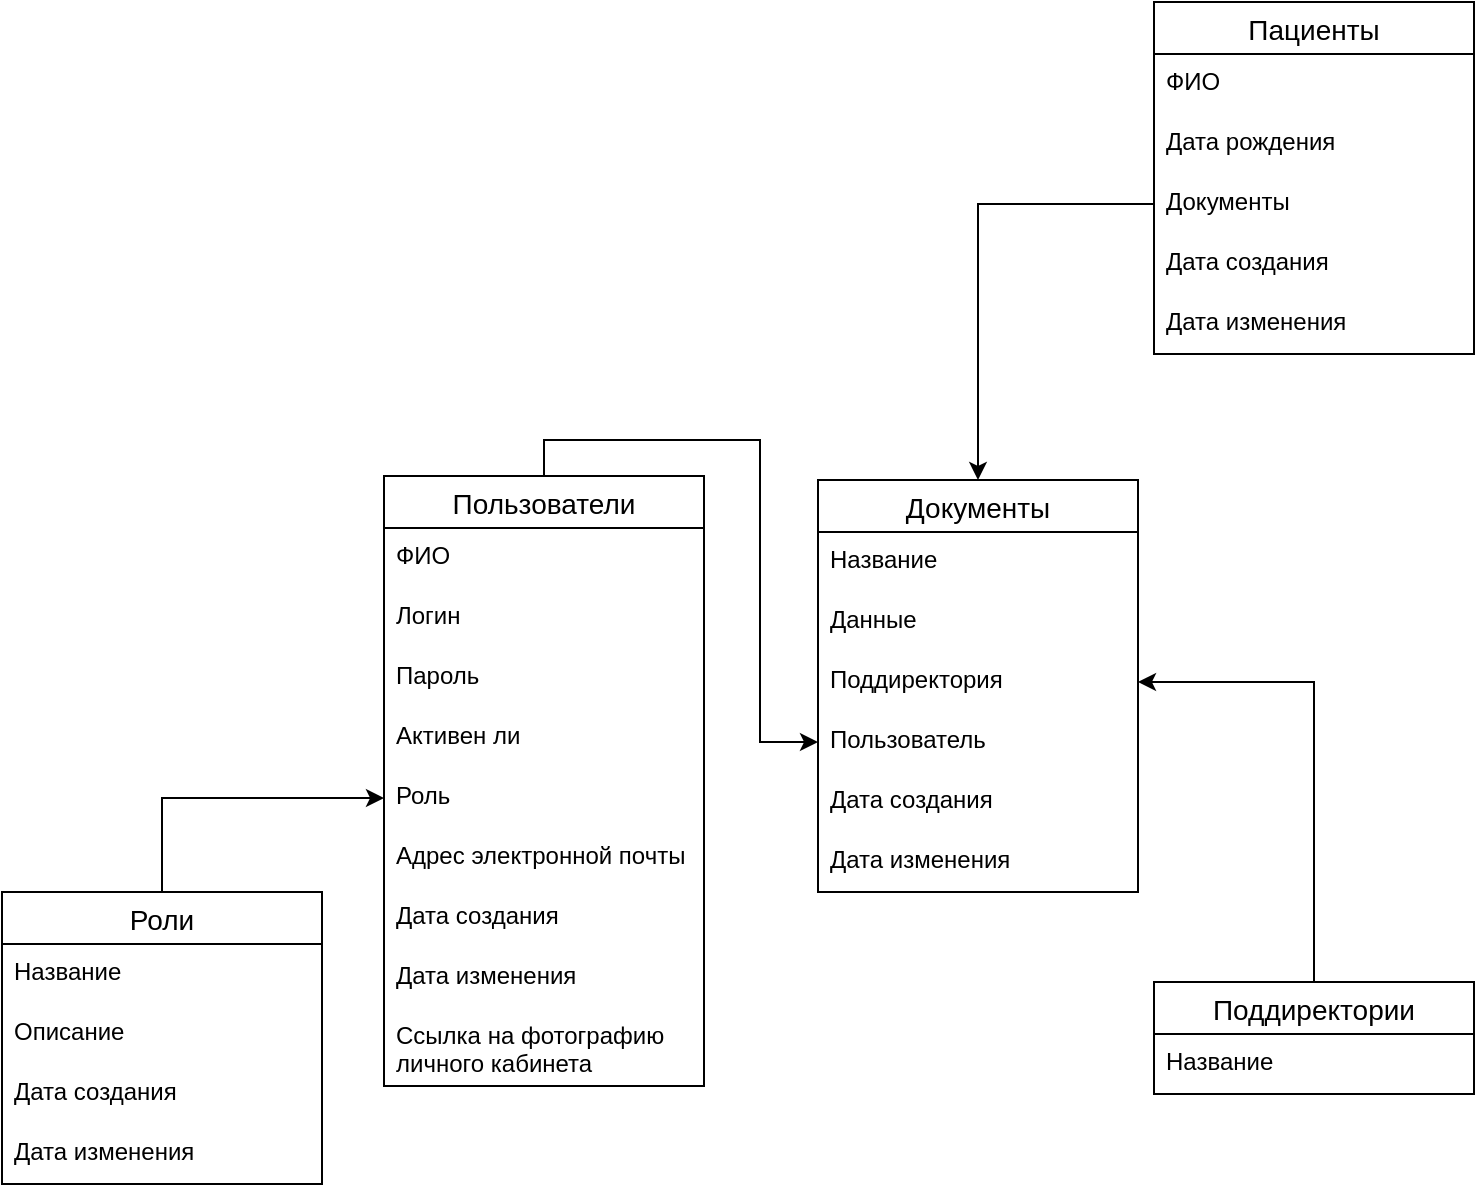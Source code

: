 <mxfile version="26.2.14">
  <diagram name="Страница — 1" id="4E5ebAHCSBprnjIqvIZ4">
    <mxGraphModel dx="1389" dy="835" grid="0" gridSize="10" guides="1" tooltips="1" connect="1" arrows="1" fold="1" page="1" pageScale="1" pageWidth="827" pageHeight="1169" math="0" shadow="0">
      <root>
        <mxCell id="0" />
        <mxCell id="1" parent="0" />
        <mxCell id="p7VxkRQL7HYoXRA10UOg-15" style="edgeStyle=orthogonalEdgeStyle;rounded=0;orthogonalLoop=1;jettySize=auto;html=1;" edge="1" parent="1" source="RrdmqihqCrWaASxxmIvE-1" target="RrdmqihqCrWaASxxmIvE-63">
          <mxGeometry relative="1" as="geometry">
            <Array as="points">
              <mxPoint x="306" y="417" />
              <mxPoint x="414" y="417" />
              <mxPoint x="414" y="568" />
            </Array>
          </mxGeometry>
        </mxCell>
        <mxCell id="RrdmqihqCrWaASxxmIvE-1" value="Пользователи" style="swimlane;fontStyle=0;childLayout=stackLayout;horizontal=1;startSize=26;horizontalStack=0;resizeParent=1;resizeParentMax=0;resizeLast=0;collapsible=1;marginBottom=0;align=center;fontSize=14;" parent="1" vertex="1">
          <mxGeometry x="226" y="435" width="160" height="305" as="geometry" />
        </mxCell>
        <mxCell id="RrdmqihqCrWaASxxmIvE-2" value="ФИО" style="text;strokeColor=none;fillColor=none;spacingLeft=4;spacingRight=4;overflow=hidden;rotatable=0;points=[[0,0.5],[1,0.5]];portConstraint=eastwest;fontSize=12;whiteSpace=wrap;html=1;" parent="RrdmqihqCrWaASxxmIvE-1" vertex="1">
          <mxGeometry y="26" width="160" height="30" as="geometry" />
        </mxCell>
        <mxCell id="RrdmqihqCrWaASxxmIvE-4" value="Логин" style="text;strokeColor=none;fillColor=none;spacingLeft=4;spacingRight=4;overflow=hidden;rotatable=0;points=[[0,0.5],[1,0.5]];portConstraint=eastwest;fontSize=12;whiteSpace=wrap;html=1;" parent="RrdmqihqCrWaASxxmIvE-1" vertex="1">
          <mxGeometry y="56" width="160" height="30" as="geometry" />
        </mxCell>
        <mxCell id="RrdmqihqCrWaASxxmIvE-25" value="Пароль&lt;span style=&quot;white-space: pre;&quot;&gt;&#x9;&lt;/span&gt;" style="text;strokeColor=none;fillColor=none;spacingLeft=4;spacingRight=4;overflow=hidden;rotatable=0;points=[[0,0.5],[1,0.5]];portConstraint=eastwest;fontSize=12;whiteSpace=wrap;html=1;" parent="RrdmqihqCrWaASxxmIvE-1" vertex="1">
          <mxGeometry y="86" width="160" height="30" as="geometry" />
        </mxCell>
        <mxCell id="RrdmqihqCrWaASxxmIvE-26" value="Активен ли" style="text;strokeColor=none;fillColor=none;spacingLeft=4;spacingRight=4;overflow=hidden;rotatable=0;points=[[0,0.5],[1,0.5]];portConstraint=eastwest;fontSize=12;whiteSpace=wrap;html=1;" parent="RrdmqihqCrWaASxxmIvE-1" vertex="1">
          <mxGeometry y="116" width="160" height="30" as="geometry" />
        </mxCell>
        <mxCell id="RrdmqihqCrWaASxxmIvE-3" value="Роль" style="text;strokeColor=none;fillColor=none;spacingLeft=4;spacingRight=4;overflow=hidden;rotatable=0;points=[[0,0.5],[1,0.5]];portConstraint=eastwest;fontSize=12;whiteSpace=wrap;html=1;" parent="RrdmqihqCrWaASxxmIvE-1" vertex="1">
          <mxGeometry y="146" width="160" height="30" as="geometry" />
        </mxCell>
        <mxCell id="p7VxkRQL7HYoXRA10UOg-8" value="Адрес электронной почты" style="text;strokeColor=none;fillColor=none;spacingLeft=4;spacingRight=4;overflow=hidden;rotatable=0;points=[[0,0.5],[1,0.5]];portConstraint=eastwest;fontSize=12;whiteSpace=wrap;html=1;" vertex="1" parent="RrdmqihqCrWaASxxmIvE-1">
          <mxGeometry y="176" width="160" height="30" as="geometry" />
        </mxCell>
        <mxCell id="p7VxkRQL7HYoXRA10UOg-6" value="Дата создания" style="text;strokeColor=none;fillColor=none;spacingLeft=4;spacingRight=4;overflow=hidden;rotatable=0;points=[[0,0.5],[1,0.5]];portConstraint=eastwest;fontSize=12;whiteSpace=wrap;html=1;" vertex="1" parent="RrdmqihqCrWaASxxmIvE-1">
          <mxGeometry y="206" width="160" height="30" as="geometry" />
        </mxCell>
        <mxCell id="p7VxkRQL7HYoXRA10UOg-7" value="Дата изменения" style="text;strokeColor=none;fillColor=none;spacingLeft=4;spacingRight=4;overflow=hidden;rotatable=0;points=[[0,0.5],[1,0.5]];portConstraint=eastwest;fontSize=12;whiteSpace=wrap;html=1;" vertex="1" parent="RrdmqihqCrWaASxxmIvE-1">
          <mxGeometry y="236" width="160" height="30" as="geometry" />
        </mxCell>
        <mxCell id="p7VxkRQL7HYoXRA10UOg-9" value="Ссылка на фотографию личного кабинета" style="text;strokeColor=none;fillColor=none;spacingLeft=4;spacingRight=4;overflow=hidden;rotatable=0;points=[[0,0.5],[1,0.5]];portConstraint=eastwest;fontSize=12;whiteSpace=wrap;html=1;" vertex="1" parent="RrdmqihqCrWaASxxmIvE-1">
          <mxGeometry y="266" width="160" height="39" as="geometry" />
        </mxCell>
        <mxCell id="RrdmqihqCrWaASxxmIvE-34" style="edgeStyle=orthogonalEdgeStyle;rounded=0;orthogonalLoop=1;jettySize=auto;html=1;" parent="1" source="RrdmqihqCrWaASxxmIvE-28" target="RrdmqihqCrWaASxxmIvE-3" edge="1">
          <mxGeometry relative="1" as="geometry" />
        </mxCell>
        <mxCell id="RrdmqihqCrWaASxxmIvE-28" value="Роли" style="swimlane;fontStyle=0;childLayout=stackLayout;horizontal=1;startSize=26;horizontalStack=0;resizeParent=1;resizeParentMax=0;resizeLast=0;collapsible=1;marginBottom=0;align=center;fontSize=14;" parent="1" vertex="1">
          <mxGeometry x="35" y="643" width="160" height="146" as="geometry" />
        </mxCell>
        <mxCell id="RrdmqihqCrWaASxxmIvE-29" value="Название" style="text;strokeColor=none;fillColor=none;spacingLeft=4;spacingRight=4;overflow=hidden;rotatable=0;points=[[0,0.5],[1,0.5]];portConstraint=eastwest;fontSize=12;whiteSpace=wrap;html=1;" parent="RrdmqihqCrWaASxxmIvE-28" vertex="1">
          <mxGeometry y="26" width="160" height="30" as="geometry" />
        </mxCell>
        <mxCell id="RrdmqihqCrWaASxxmIvE-30" value="Описание&lt;div&gt;&lt;br&gt;&lt;/div&gt;" style="text;strokeColor=none;fillColor=none;spacingLeft=4;spacingRight=4;overflow=hidden;rotatable=0;points=[[0,0.5],[1,0.5]];portConstraint=eastwest;fontSize=12;whiteSpace=wrap;html=1;" parent="RrdmqihqCrWaASxxmIvE-28" vertex="1">
          <mxGeometry y="56" width="160" height="30" as="geometry" />
        </mxCell>
        <mxCell id="p7VxkRQL7HYoXRA10UOg-4" value="Дата создания" style="text;strokeColor=none;fillColor=none;spacingLeft=4;spacingRight=4;overflow=hidden;rotatable=0;points=[[0,0.5],[1,0.5]];portConstraint=eastwest;fontSize=12;whiteSpace=wrap;html=1;" vertex="1" parent="RrdmqihqCrWaASxxmIvE-28">
          <mxGeometry y="86" width="160" height="30" as="geometry" />
        </mxCell>
        <mxCell id="p7VxkRQL7HYoXRA10UOg-5" value="Дата изменения" style="text;strokeColor=none;fillColor=none;spacingLeft=4;spacingRight=4;overflow=hidden;rotatable=0;points=[[0,0.5],[1,0.5]];portConstraint=eastwest;fontSize=12;whiteSpace=wrap;html=1;" vertex="1" parent="RrdmqihqCrWaASxxmIvE-28">
          <mxGeometry y="116" width="160" height="30" as="geometry" />
        </mxCell>
        <mxCell id="RrdmqihqCrWaASxxmIvE-35" value="Пациенты" style="swimlane;fontStyle=0;childLayout=stackLayout;horizontal=1;startSize=26;horizontalStack=0;resizeParent=1;resizeParentMax=0;resizeLast=0;collapsible=1;marginBottom=0;align=center;fontSize=14;" parent="1" vertex="1">
          <mxGeometry x="611" y="198" width="160" height="176" as="geometry" />
        </mxCell>
        <mxCell id="RrdmqihqCrWaASxxmIvE-36" value="ФИО" style="text;strokeColor=none;fillColor=none;spacingLeft=4;spacingRight=4;overflow=hidden;rotatable=0;points=[[0,0.5],[1,0.5]];portConstraint=eastwest;fontSize=12;whiteSpace=wrap;html=1;" parent="RrdmqihqCrWaASxxmIvE-35" vertex="1">
          <mxGeometry y="26" width="160" height="30" as="geometry" />
        </mxCell>
        <mxCell id="RrdmqihqCrWaASxxmIvE-37" value="Дата рождения" style="text;strokeColor=none;fillColor=none;spacingLeft=4;spacingRight=4;overflow=hidden;rotatable=0;points=[[0,0.5],[1,0.5]];portConstraint=eastwest;fontSize=12;whiteSpace=wrap;html=1;" parent="RrdmqihqCrWaASxxmIvE-35" vertex="1">
          <mxGeometry y="56" width="160" height="30" as="geometry" />
        </mxCell>
        <mxCell id="RrdmqihqCrWaASxxmIvE-47" value="Документы" style="text;strokeColor=none;fillColor=none;spacingLeft=4;spacingRight=4;overflow=hidden;rotatable=0;points=[[0,0.5],[1,0.5]];portConstraint=eastwest;fontSize=12;whiteSpace=wrap;html=1;" parent="RrdmqihqCrWaASxxmIvE-35" vertex="1">
          <mxGeometry y="86" width="160" height="30" as="geometry" />
        </mxCell>
        <mxCell id="p7VxkRQL7HYoXRA10UOg-10" value="Дата создания" style="text;strokeColor=none;fillColor=none;spacingLeft=4;spacingRight=4;overflow=hidden;rotatable=0;points=[[0,0.5],[1,0.5]];portConstraint=eastwest;fontSize=12;whiteSpace=wrap;html=1;" vertex="1" parent="RrdmqihqCrWaASxxmIvE-35">
          <mxGeometry y="116" width="160" height="30" as="geometry" />
        </mxCell>
        <mxCell id="p7VxkRQL7HYoXRA10UOg-11" value="Дата изменения" style="text;strokeColor=none;fillColor=none;spacingLeft=4;spacingRight=4;overflow=hidden;rotatable=0;points=[[0,0.5],[1,0.5]];portConstraint=eastwest;fontSize=12;whiteSpace=wrap;html=1;" vertex="1" parent="RrdmqihqCrWaASxxmIvE-35">
          <mxGeometry y="146" width="160" height="30" as="geometry" />
        </mxCell>
        <mxCell id="RrdmqihqCrWaASxxmIvE-41" value="Документы" style="swimlane;fontStyle=0;childLayout=stackLayout;horizontal=1;startSize=26;horizontalStack=0;resizeParent=1;resizeParentMax=0;resizeLast=0;collapsible=1;marginBottom=0;align=center;fontSize=14;" parent="1" vertex="1">
          <mxGeometry x="443" y="437" width="160" height="206" as="geometry" />
        </mxCell>
        <mxCell id="RrdmqihqCrWaASxxmIvE-42" value="Название" style="text;strokeColor=none;fillColor=none;spacingLeft=4;spacingRight=4;overflow=hidden;rotatable=0;points=[[0,0.5],[1,0.5]];portConstraint=eastwest;fontSize=12;whiteSpace=wrap;html=1;" parent="RrdmqihqCrWaASxxmIvE-41" vertex="1">
          <mxGeometry y="26" width="160" height="30" as="geometry" />
        </mxCell>
        <mxCell id="RrdmqihqCrWaASxxmIvE-43" value="Данные" style="text;strokeColor=none;fillColor=none;spacingLeft=4;spacingRight=4;overflow=hidden;rotatable=0;points=[[0,0.5],[1,0.5]];portConstraint=eastwest;fontSize=12;whiteSpace=wrap;html=1;" parent="RrdmqihqCrWaASxxmIvE-41" vertex="1">
          <mxGeometry y="56" width="160" height="30" as="geometry" />
        </mxCell>
        <mxCell id="RrdmqihqCrWaASxxmIvE-44" value="Поддиректория" style="text;strokeColor=none;fillColor=none;spacingLeft=4;spacingRight=4;overflow=hidden;rotatable=0;points=[[0,0.5],[1,0.5]];portConstraint=eastwest;fontSize=12;whiteSpace=wrap;html=1;" parent="RrdmqihqCrWaASxxmIvE-41" vertex="1">
          <mxGeometry y="86" width="160" height="30" as="geometry" />
        </mxCell>
        <mxCell id="RrdmqihqCrWaASxxmIvE-63" value="Пользователь" style="text;strokeColor=none;fillColor=none;spacingLeft=4;spacingRight=4;overflow=hidden;rotatable=0;points=[[0,0.5],[1,0.5]];portConstraint=eastwest;fontSize=12;whiteSpace=wrap;html=1;" parent="RrdmqihqCrWaASxxmIvE-41" vertex="1">
          <mxGeometry y="116" width="160" height="30" as="geometry" />
        </mxCell>
        <mxCell id="p7VxkRQL7HYoXRA10UOg-12" value="Дата создания" style="text;strokeColor=none;fillColor=none;spacingLeft=4;spacingRight=4;overflow=hidden;rotatable=0;points=[[0,0.5],[1,0.5]];portConstraint=eastwest;fontSize=12;whiteSpace=wrap;html=1;" vertex="1" parent="RrdmqihqCrWaASxxmIvE-41">
          <mxGeometry y="146" width="160" height="30" as="geometry" />
        </mxCell>
        <mxCell id="p7VxkRQL7HYoXRA10UOg-13" value="Дата изменения" style="text;strokeColor=none;fillColor=none;spacingLeft=4;spacingRight=4;overflow=hidden;rotatable=0;points=[[0,0.5],[1,0.5]];portConstraint=eastwest;fontSize=12;whiteSpace=wrap;html=1;" vertex="1" parent="RrdmqihqCrWaASxxmIvE-41">
          <mxGeometry y="176" width="160" height="30" as="geometry" />
        </mxCell>
        <mxCell id="RrdmqihqCrWaASxxmIvE-60" style="edgeStyle=orthogonalEdgeStyle;rounded=0;orthogonalLoop=1;jettySize=auto;html=1;" parent="1" source="RrdmqihqCrWaASxxmIvE-48" target="RrdmqihqCrWaASxxmIvE-44" edge="1">
          <mxGeometry relative="1" as="geometry" />
        </mxCell>
        <mxCell id="RrdmqihqCrWaASxxmIvE-48" value="Поддиректории" style="swimlane;fontStyle=0;childLayout=stackLayout;horizontal=1;startSize=26;horizontalStack=0;resizeParent=1;resizeParentMax=0;resizeLast=0;collapsible=1;marginBottom=0;align=center;fontSize=14;" parent="1" vertex="1">
          <mxGeometry x="611" y="688" width="160" height="56" as="geometry" />
        </mxCell>
        <mxCell id="RrdmqihqCrWaASxxmIvE-49" value="Название" style="text;strokeColor=none;fillColor=none;spacingLeft=4;spacingRight=4;overflow=hidden;rotatable=0;points=[[0,0.5],[1,0.5]];portConstraint=eastwest;fontSize=12;whiteSpace=wrap;html=1;" parent="RrdmqihqCrWaASxxmIvE-48" vertex="1">
          <mxGeometry y="26" width="160" height="30" as="geometry" />
        </mxCell>
        <mxCell id="RrdmqihqCrWaASxxmIvE-62" style="edgeStyle=orthogonalEdgeStyle;rounded=0;orthogonalLoop=1;jettySize=auto;html=1;entryX=0.5;entryY=0;entryDx=0;entryDy=0;" parent="1" source="RrdmqihqCrWaASxxmIvE-47" target="RrdmqihqCrWaASxxmIvE-41" edge="1">
          <mxGeometry relative="1" as="geometry" />
        </mxCell>
      </root>
    </mxGraphModel>
  </diagram>
</mxfile>

